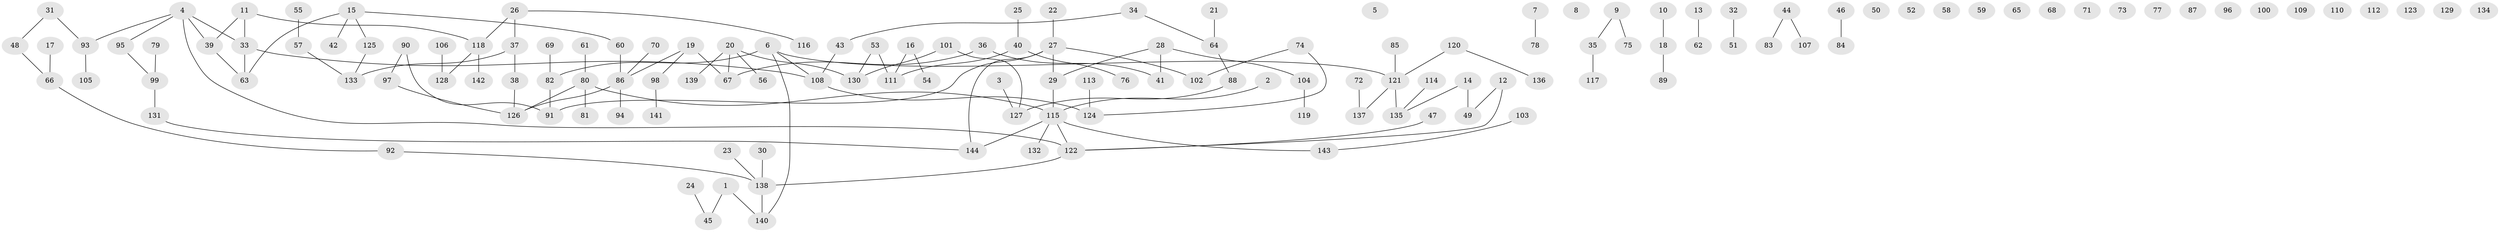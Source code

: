 // coarse degree distribution, {3: 0.11, 1: 0.36, 2: 0.18, 5: 0.03, 0: 0.22, 6: 0.05, 4: 0.04, 8: 0.01}
// Generated by graph-tools (version 1.1) at 2025/23/03/03/25 07:23:25]
// undirected, 144 vertices, 131 edges
graph export_dot {
graph [start="1"]
  node [color=gray90,style=filled];
  1;
  2;
  3;
  4;
  5;
  6;
  7;
  8;
  9;
  10;
  11;
  12;
  13;
  14;
  15;
  16;
  17;
  18;
  19;
  20;
  21;
  22;
  23;
  24;
  25;
  26;
  27;
  28;
  29;
  30;
  31;
  32;
  33;
  34;
  35;
  36;
  37;
  38;
  39;
  40;
  41;
  42;
  43;
  44;
  45;
  46;
  47;
  48;
  49;
  50;
  51;
  52;
  53;
  54;
  55;
  56;
  57;
  58;
  59;
  60;
  61;
  62;
  63;
  64;
  65;
  66;
  67;
  68;
  69;
  70;
  71;
  72;
  73;
  74;
  75;
  76;
  77;
  78;
  79;
  80;
  81;
  82;
  83;
  84;
  85;
  86;
  87;
  88;
  89;
  90;
  91;
  92;
  93;
  94;
  95;
  96;
  97;
  98;
  99;
  100;
  101;
  102;
  103;
  104;
  105;
  106;
  107;
  108;
  109;
  110;
  111;
  112;
  113;
  114;
  115;
  116;
  117;
  118;
  119;
  120;
  121;
  122;
  123;
  124;
  125;
  126;
  127;
  128;
  129;
  130;
  131;
  132;
  133;
  134;
  135;
  136;
  137;
  138;
  139;
  140;
  141;
  142;
  143;
  144;
  1 -- 45;
  1 -- 140;
  2 -- 115;
  3 -- 127;
  4 -- 33;
  4 -- 39;
  4 -- 93;
  4 -- 95;
  4 -- 122;
  6 -- 82;
  6 -- 108;
  6 -- 121;
  6 -- 140;
  7 -- 78;
  9 -- 35;
  9 -- 75;
  10 -- 18;
  11 -- 33;
  11 -- 39;
  11 -- 118;
  12 -- 49;
  12 -- 122;
  13 -- 62;
  14 -- 49;
  14 -- 135;
  15 -- 42;
  15 -- 60;
  15 -- 63;
  15 -- 125;
  16 -- 54;
  16 -- 111;
  17 -- 66;
  18 -- 89;
  19 -- 67;
  19 -- 86;
  19 -- 98;
  20 -- 56;
  20 -- 67;
  20 -- 130;
  20 -- 139;
  21 -- 64;
  22 -- 27;
  23 -- 138;
  24 -- 45;
  25 -- 40;
  26 -- 37;
  26 -- 116;
  26 -- 118;
  27 -- 29;
  27 -- 91;
  27 -- 102;
  27 -- 144;
  28 -- 29;
  28 -- 41;
  28 -- 104;
  29 -- 115;
  30 -- 138;
  31 -- 48;
  31 -- 93;
  32 -- 51;
  33 -- 63;
  33 -- 108;
  34 -- 43;
  34 -- 64;
  35 -- 117;
  36 -- 41;
  36 -- 67;
  37 -- 38;
  37 -- 133;
  38 -- 126;
  39 -- 63;
  40 -- 76;
  40 -- 111;
  43 -- 108;
  44 -- 83;
  44 -- 107;
  46 -- 84;
  47 -- 122;
  48 -- 66;
  53 -- 111;
  53 -- 130;
  55 -- 57;
  57 -- 133;
  60 -- 86;
  61 -- 80;
  64 -- 88;
  66 -- 92;
  69 -- 82;
  70 -- 86;
  72 -- 137;
  74 -- 102;
  74 -- 124;
  79 -- 99;
  80 -- 81;
  80 -- 115;
  80 -- 126;
  82 -- 91;
  85 -- 121;
  86 -- 94;
  86 -- 126;
  88 -- 127;
  90 -- 91;
  90 -- 97;
  92 -- 138;
  93 -- 105;
  95 -- 99;
  97 -- 126;
  98 -- 141;
  99 -- 131;
  101 -- 127;
  101 -- 130;
  103 -- 143;
  104 -- 119;
  106 -- 128;
  108 -- 124;
  113 -- 124;
  114 -- 135;
  115 -- 122;
  115 -- 132;
  115 -- 143;
  115 -- 144;
  118 -- 128;
  118 -- 142;
  120 -- 121;
  120 -- 136;
  121 -- 135;
  121 -- 137;
  122 -- 138;
  125 -- 133;
  131 -- 144;
  138 -- 140;
}
